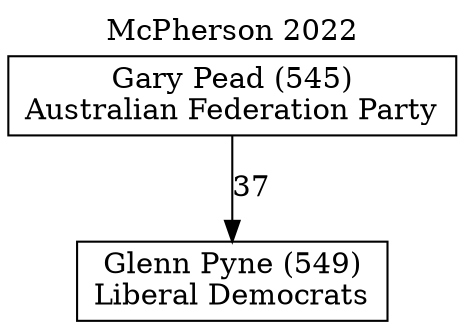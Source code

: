 // House preference flow
digraph "Glenn Pyne (549)_McPherson_2022" {
	graph [label="McPherson 2022" labelloc=t mclimit=10]
	node [shape=box]
	"Glenn Pyne (549)" [label="Glenn Pyne (549)
Liberal Democrats"]
	"Gary Pead (545)" [label="Gary Pead (545)
Australian Federation Party"]
	"Gary Pead (545)" -> "Glenn Pyne (549)" [label=37]
}
